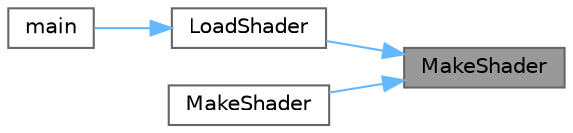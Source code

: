 digraph "MakeShader"
{
 // LATEX_PDF_SIZE
  bgcolor="transparent";
  edge [fontname=Helvetica,fontsize=10,labelfontname=Helvetica,labelfontsize=10];
  node [fontname=Helvetica,fontsize=10,shape=box,height=0.2,width=0.4];
  rankdir="RL";
  Node1 [label="MakeShader",height=0.2,width=0.4,color="gray40", fillcolor="grey60", style="filled", fontcolor="black",tooltip="Builds a shader"];
  Node1 -> Node2 [dir="back",color="steelblue1",style="solid"];
  Node2 [label="LoadShader",height=0.2,width=0.4,color="grey40", fillcolor="white", style="filled",URL="$_renderer_8cpp.html#a4538cb126a10be7197ec76db1fa3de08",tooltip="Load a shader from file"];
  Node2 -> Node3 [dir="back",color="steelblue1",style="solid"];
  Node3 [label="main",height=0.2,width=0.4,color="grey40", fillcolor="white", style="filled",URL="$main_8cpp.html#ae66f6b31b5ad750f1fe042a706a4e3d4",tooltip=" "];
  Node1 -> Node4 [dir="back",color="steelblue1",style="solid"];
  Node4 [label="MakeShader",height=0.2,width=0.4,color="grey40", fillcolor="white", style="filled",URL="$_renderer_8cpp.html#a2f1bdd33eed50e86614d4c8076a6b33c",tooltip="Builds a shader"];
}
